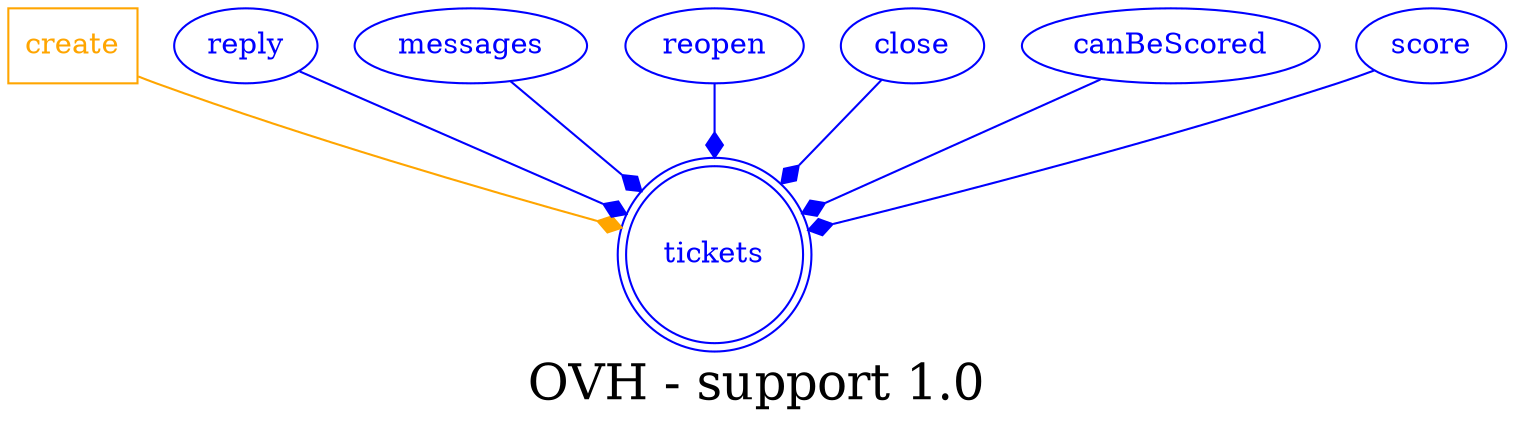 digraph LexiconGraph {
graph[label="OVH - support 1.0", fontsize=24]
splines=true
"tickets" [color=blue, fontcolor=blue, shape=doublecircle]
"create" [color=orange, fontcolor=orange, shape=box]
"create" -> "tickets" [color=orange, fontcolor=orange, arrowhead=diamond, arrowtail=none]
"reply" -> "tickets" [color=blue, fontcolor=blue, arrowhead=diamond, arrowtail=none]
"reply" [color=blue, fontcolor=blue, shape=ellipse]
"messages" -> "tickets" [color=blue, fontcolor=blue, arrowhead=diamond, arrowtail=none]
"messages" [color=blue, fontcolor=blue, shape=ellipse]
"reopen" -> "tickets" [color=blue, fontcolor=blue, arrowhead=diamond, arrowtail=none]
"reopen" [color=blue, fontcolor=blue, shape=ellipse]
"close" -> "tickets" [color=blue, fontcolor=blue, arrowhead=diamond, arrowtail=none]
"close" [color=blue, fontcolor=blue, shape=ellipse]
"canBeScored" -> "tickets" [color=blue, fontcolor=blue, arrowhead=diamond, arrowtail=none]
"canBeScored" [color=blue, fontcolor=blue, shape=ellipse]
"score" -> "tickets" [color=blue, fontcolor=blue, arrowhead=diamond, arrowtail=none]
"score" [color=blue, fontcolor=blue, shape=ellipse]
}
